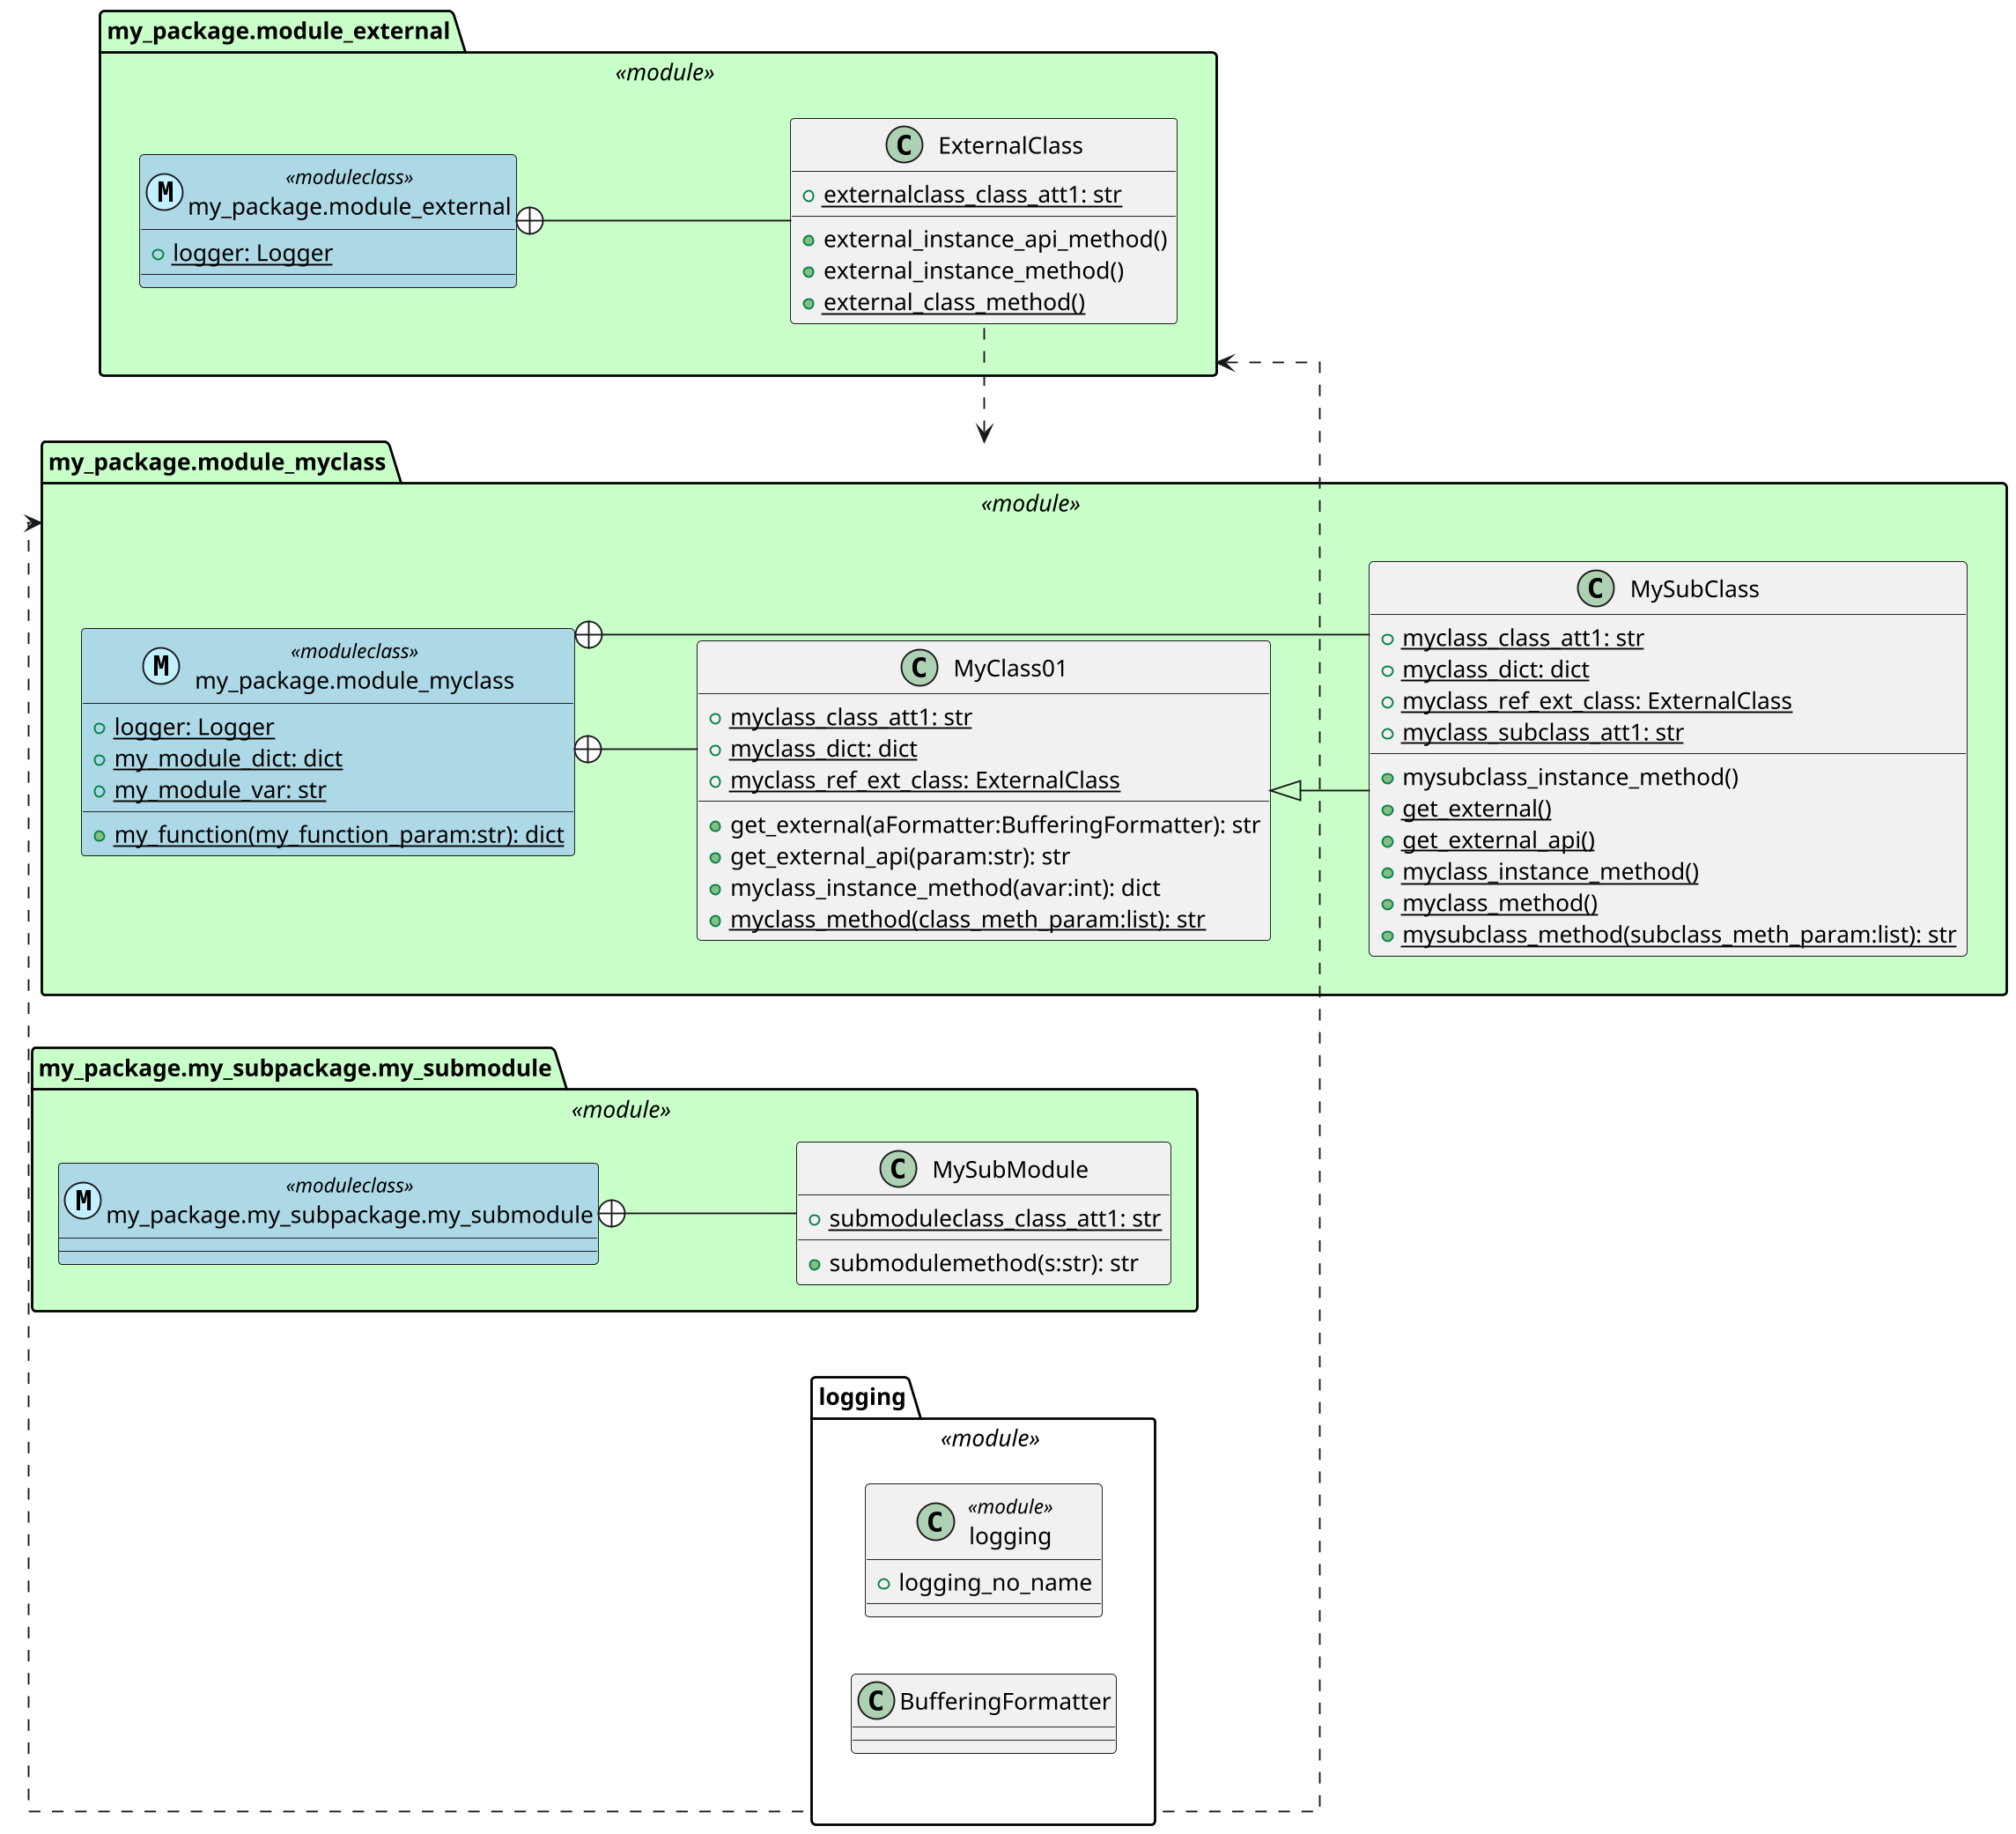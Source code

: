 @startuml
'remark use together {...}left to right direction
left to right direction
'top to bottom direction
skinparam dpi 180
set namespaceSeparator none
skinparam linetype ortho
'skinparam linetype polyline
<style>
.moduleclass { BackgroundColor LightBlue }
</style>

'### MODULES
together {
'### MODULE my_package.module_external (69a1ade40fa5357b6c722c5af2e29388)
package "my_package.module_external" as 69a1ade40fa5357b6c722c5af2e29388 <<module>> #TECHNOLOGY {
class "my_package.module_external" as e4c16c1e9712dfc1ec759b255265e821 << (M,APPLICATION) moduleclass >> {
        {field} {static} +logger: Logger
}
' # CLASS ExternalClass (2833e8af5a195cc59b300bccaacdd18e)
    class "ExternalClass" as 2833e8af5a195cc59b300bccaacdd18e {
        {field} {static} +externalclass_class_att1: str
        {method} +external_instance_api_method()
        {method} +external_instance_method()
        {method} {static} +external_class_method()
}
}
e4c16c1e9712dfc1ec759b255265e821 +-- 2833e8af5a195cc59b300bccaacdd18e

'### MODULE my_package.module_myclass (b26ce2cc084f9bdc080f310ad4668cb9)
package "my_package.module_myclass" as b26ce2cc084f9bdc080f310ad4668cb9 <<module>> #TECHNOLOGY {
class "my_package.module_myclass" as 3c547bbf933e560be75f78a175f9dc23 << (M,APPLICATION) moduleclass >> {
        {field} {static} +logger: Logger
        {field} {static} +my_module_dict: dict
        {field} {static} +my_module_var: str
        {method} {static} +my_function(my_function_param:str): dict
}
' # CLASS MyClass01 (6573b34ebd9e018f0eddd2d587978665)
    class "MyClass01" as 6573b34ebd9e018f0eddd2d587978665 {
        {field} {static} +myclass_class_att1: str
        {field} {static} +myclass_dict: dict
        {field} {static} +myclass_ref_ext_class: ExternalClass
        {method} +get_external(aFormatter:BufferingFormatter): str
        {method} +get_external_api(param:str): str
        {method} +myclass_instance_method(avar:int): dict
        {method} {static} +myclass_method(class_meth_param:list): str
}
' # CLASS MySubClass (d04a4695b600acce3b4095238365788e)
    class "MySubClass" as d04a4695b600acce3b4095238365788e {
        {field} {static} +myclass_class_att1: str
        {field} {static} +myclass_dict: dict
        {field} {static} +myclass_ref_ext_class: ExternalClass
        {field} {static} +myclass_subclass_att1: str
        {method} +mysubclass_instance_method()
        {method} {static} +get_external()
        {method} {static} +get_external_api()
        {method} {static} +myclass_instance_method()
        {method} {static} +myclass_method()
        {method} {static} +mysubclass_method(subclass_meth_param:list): str
}
}
3c547bbf933e560be75f78a175f9dc23 +-- 6573b34ebd9e018f0eddd2d587978665
3c547bbf933e560be75f78a175f9dc23 +-- d04a4695b600acce3b4095238365788e

'### MODULE my_package.my_subpackage.my_submodule (f8cd9d115433f0b13b762cbfb210b01f)
package "my_package.my_subpackage.my_submodule" as f8cd9d115433f0b13b762cbfb210b01f <<module>> #TECHNOLOGY {
class "my_package.my_subpackage.my_submodule" as fa53c87d5669f64cbd78021ded302549 << (M,APPLICATION) moduleclass >> {

}
' # CLASS MySubModule (924a8b30353d5c3e5017ef5ca880c277)
    class "MySubModule" as 924a8b30353d5c3e5017ef5ca880c277 {
        {field} {static} +submoduleclass_class_att1: str
        {method} +submodulemethod(s:str): str
}
}
fa53c87d5669f64cbd78021ded302549 +-- 924a8b30353d5c3e5017ef5ca880c277

}
' (together ### MODULES)

'### RELATED OBJECTS
package "logging" as f1e28416100e498a3c1aeb9ed885ddd7 <<module>> {
class "logging" <<module>> {
{field} +logging_no_name
}
class "BufferingFormatter" as e6551ef1aa99ef99745772285f33a086
}

'### RELATIONS
'# RELATION (0) [module-imports-module]: my_package.module_external - logging:logging:logging
69a1ade40fa5357b6c722c5af2e29388 <.. f1e28416100e498a3c1aeb9ed885ddd7
'# RELATION (4) [module-imports-module]: my_package.module_myclass - logging:logging:logging
b26ce2cc084f9bdc080f310ad4668cb9 <.. f1e28416100e498a3c1aeb9ed885ddd7
'# RELATION (3) [module-imports-class]: my_package.module_myclass - my_package:my_package.module_external:ExternalClass
b26ce2cc084f9bdc080f310ad4668cb9 <.. 2833e8af5a195cc59b300bccaacdd18e
'# RELATION (5) [None-inherits-class]: my_package:my_package.module_myclass:MyClass01 - my_package:my_package.module_myclass:MySubClass
6573b34ebd9e018f0eddd2d587978665 <|-- d04a4695b600acce3b4095238365788e
hide <<moduleclass>> stereotype
@enduml
